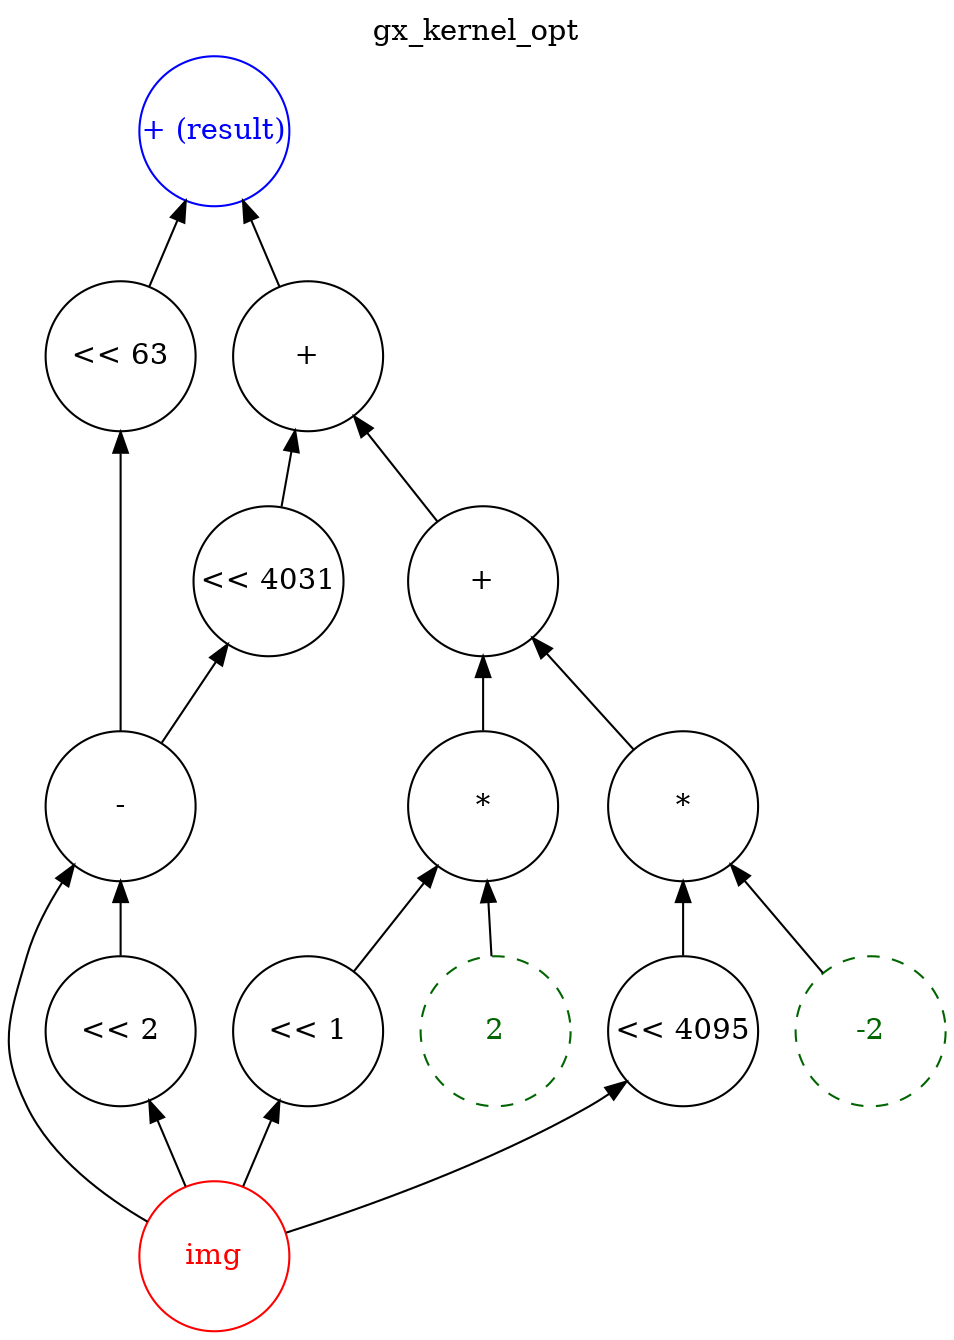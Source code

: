 digraph "gx_kernel_opt" {
graph [label="gx_kernel_opt" labelloc="t"]
node [shape=circle width=1 margin=0]
edge [dir=back]
45 [label="img" style=solid color=red fontcolor=red]
80 [label="<< 2" style=solid color=black fontcolor=black]
80 -> 45
81 [label="-" style=solid color=black fontcolor=black]
81 -> 80
81 -> 45
82 [label="<< 63" style=solid color=black fontcolor=black]
82 -> 81
58 [label="<< 1" style=solid color=black fontcolor=black]
58 -> 45
59 [label="2" style=dashed color=darkgreen fontcolor=darkgreen]
60 [label="*" style=solid color=black fontcolor=black]
60 -> 58
60 -> 59
62 [label="<< 4095" style=solid color=black fontcolor=black]
62 -> 45
63 [label="-2" style=dashed color=darkgreen fontcolor=darkgreen]
64 [label="*" style=solid color=black fontcolor=black]
64 -> 62
64 -> 63
66 [label="+" style=solid color=black fontcolor=black]
66 -> 60
66 -> 64
87 [label="<< 4031" style=solid color=black fontcolor=black]
87 -> 81
88 [label="+" style=solid color=black fontcolor=black]
88 -> 66
88 -> 87
75 [label="+ (result)" style=solid color=blue fontcolor=blue]
75 -> 82
75 -> 88
}
